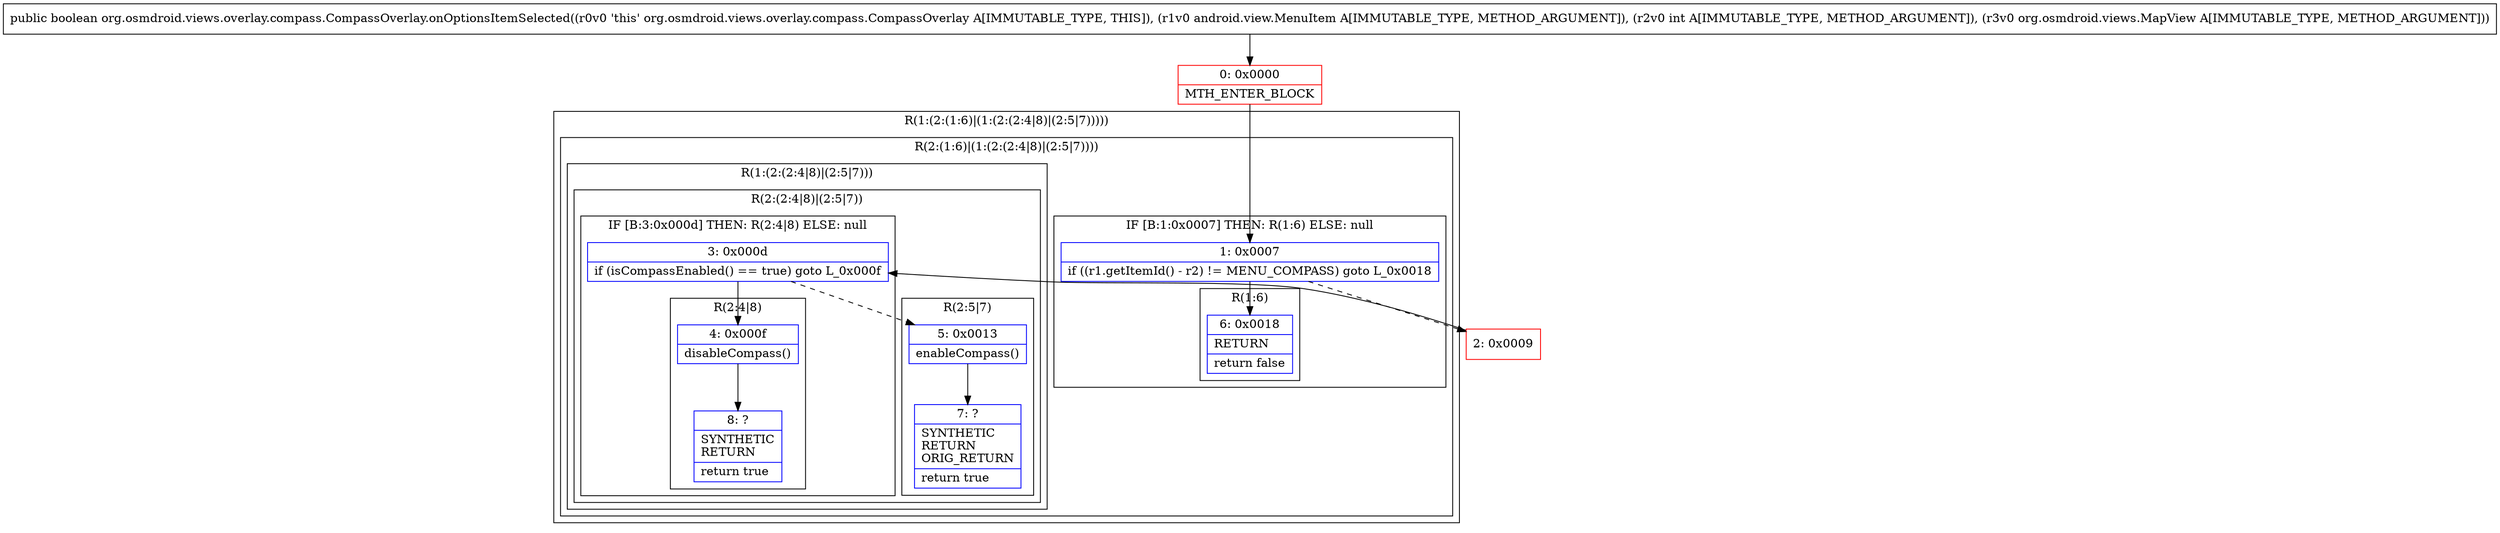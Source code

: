 digraph "CFG fororg.osmdroid.views.overlay.compass.CompassOverlay.onOptionsItemSelected(Landroid\/view\/MenuItem;ILorg\/osmdroid\/views\/MapView;)Z" {
subgraph cluster_Region_199716158 {
label = "R(1:(2:(1:6)|(1:(2:(2:4|8)|(2:5|7)))))";
node [shape=record,color=blue];
subgraph cluster_Region_550374478 {
label = "R(2:(1:6)|(1:(2:(2:4|8)|(2:5|7))))";
node [shape=record,color=blue];
subgraph cluster_IfRegion_1543809701 {
label = "IF [B:1:0x0007] THEN: R(1:6) ELSE: null";
node [shape=record,color=blue];
Node_1 [shape=record,label="{1\:\ 0x0007|if ((r1.getItemId() \- r2) != MENU_COMPASS) goto L_0x0018\l}"];
subgraph cluster_Region_1578805133 {
label = "R(1:6)";
node [shape=record,color=blue];
Node_6 [shape=record,label="{6\:\ 0x0018|RETURN\l|return false\l}"];
}
}
subgraph cluster_Region_1856286701 {
label = "R(1:(2:(2:4|8)|(2:5|7)))";
node [shape=record,color=blue];
subgraph cluster_Region_1045979659 {
label = "R(2:(2:4|8)|(2:5|7))";
node [shape=record,color=blue];
subgraph cluster_IfRegion_1198565095 {
label = "IF [B:3:0x000d] THEN: R(2:4|8) ELSE: null";
node [shape=record,color=blue];
Node_3 [shape=record,label="{3\:\ 0x000d|if (isCompassEnabled() == true) goto L_0x000f\l}"];
subgraph cluster_Region_1281185611 {
label = "R(2:4|8)";
node [shape=record,color=blue];
Node_4 [shape=record,label="{4\:\ 0x000f|disableCompass()\l}"];
Node_8 [shape=record,label="{8\:\ ?|SYNTHETIC\lRETURN\l|return true\l}"];
}
}
subgraph cluster_Region_122508010 {
label = "R(2:5|7)";
node [shape=record,color=blue];
Node_5 [shape=record,label="{5\:\ 0x0013|enableCompass()\l}"];
Node_7 [shape=record,label="{7\:\ ?|SYNTHETIC\lRETURN\lORIG_RETURN\l|return true\l}"];
}
}
}
}
}
Node_0 [shape=record,color=red,label="{0\:\ 0x0000|MTH_ENTER_BLOCK\l}"];
Node_2 [shape=record,color=red,label="{2\:\ 0x0009}"];
MethodNode[shape=record,label="{public boolean org.osmdroid.views.overlay.compass.CompassOverlay.onOptionsItemSelected((r0v0 'this' org.osmdroid.views.overlay.compass.CompassOverlay A[IMMUTABLE_TYPE, THIS]), (r1v0 android.view.MenuItem A[IMMUTABLE_TYPE, METHOD_ARGUMENT]), (r2v0 int A[IMMUTABLE_TYPE, METHOD_ARGUMENT]), (r3v0 org.osmdroid.views.MapView A[IMMUTABLE_TYPE, METHOD_ARGUMENT])) }"];
MethodNode -> Node_0;
Node_1 -> Node_2[style=dashed];
Node_1 -> Node_6;
Node_3 -> Node_4;
Node_3 -> Node_5[style=dashed];
Node_4 -> Node_8;
Node_5 -> Node_7;
Node_0 -> Node_1;
Node_2 -> Node_3;
}

